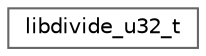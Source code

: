 digraph "Graphical Class Hierarchy"
{
 // LATEX_PDF_SIZE
  bgcolor="transparent";
  edge [fontname=Helvetica,fontsize=10,labelfontname=Helvetica,labelfontsize=10];
  node [fontname=Helvetica,fontsize=10,shape=box,height=0.2,width=0.4];
  rankdir="LR";
  Node0 [id="Node000000",label="libdivide_u32_t",height=0.2,width=0.4,color="grey40", fillcolor="white", style="filled",URL="$d0/d0d/structlibdivide__u32__t.html",tooltip=" "];
}
